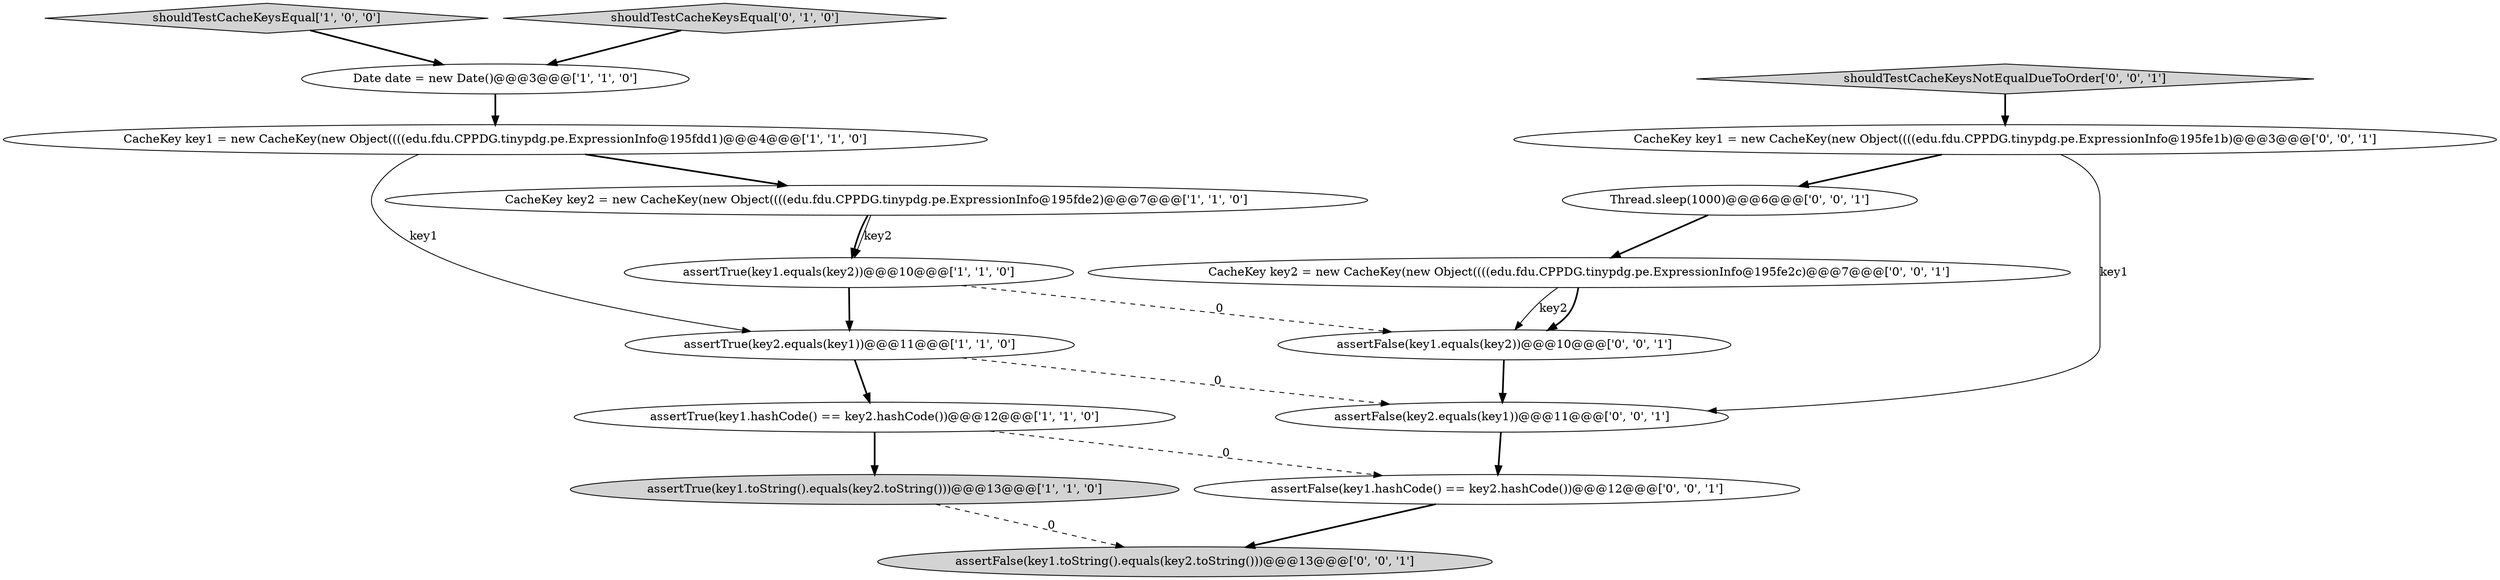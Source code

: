 digraph {
1 [style = filled, label = "assertTrue(key1.hashCode() == key2.hashCode())@@@12@@@['1', '1', '0']", fillcolor = white, shape = ellipse image = "AAA0AAABBB1BBB"];
13 [style = filled, label = "Thread.sleep(1000)@@@6@@@['0', '0', '1']", fillcolor = white, shape = ellipse image = "AAA0AAABBB3BBB"];
9 [style = filled, label = "assertFalse(key1.equals(key2))@@@10@@@['0', '0', '1']", fillcolor = white, shape = ellipse image = "AAA0AAABBB3BBB"];
7 [style = filled, label = "Date date = new Date()@@@3@@@['1', '1', '0']", fillcolor = white, shape = ellipse image = "AAA0AAABBB1BBB"];
15 [style = filled, label = "assertFalse(key1.hashCode() == key2.hashCode())@@@12@@@['0', '0', '1']", fillcolor = white, shape = ellipse image = "AAA0AAABBB3BBB"];
4 [style = filled, label = "assertTrue(key1.toString().equals(key2.toString()))@@@13@@@['1', '1', '0']", fillcolor = lightgray, shape = ellipse image = "AAA0AAABBB1BBB"];
2 [style = filled, label = "shouldTestCacheKeysEqual['1', '0', '0']", fillcolor = lightgray, shape = diamond image = "AAA0AAABBB1BBB"];
16 [style = filled, label = "CacheKey key2 = new CacheKey(new Object((((edu.fdu.CPPDG.tinypdg.pe.ExpressionInfo@195fe2c)@@@7@@@['0', '0', '1']", fillcolor = white, shape = ellipse image = "AAA0AAABBB3BBB"];
10 [style = filled, label = "shouldTestCacheKeysNotEqualDueToOrder['0', '0', '1']", fillcolor = lightgray, shape = diamond image = "AAA0AAABBB3BBB"];
12 [style = filled, label = "assertFalse(key1.toString().equals(key2.toString()))@@@13@@@['0', '0', '1']", fillcolor = lightgray, shape = ellipse image = "AAA0AAABBB3BBB"];
6 [style = filled, label = "CacheKey key1 = new CacheKey(new Object((((edu.fdu.CPPDG.tinypdg.pe.ExpressionInfo@195fdd1)@@@4@@@['1', '1', '0']", fillcolor = white, shape = ellipse image = "AAA0AAABBB1BBB"];
11 [style = filled, label = "CacheKey key1 = new CacheKey(new Object((((edu.fdu.CPPDG.tinypdg.pe.ExpressionInfo@195fe1b)@@@3@@@['0', '0', '1']", fillcolor = white, shape = ellipse image = "AAA0AAABBB3BBB"];
14 [style = filled, label = "assertFalse(key2.equals(key1))@@@11@@@['0', '0', '1']", fillcolor = white, shape = ellipse image = "AAA0AAABBB3BBB"];
3 [style = filled, label = "assertTrue(key2.equals(key1))@@@11@@@['1', '1', '0']", fillcolor = white, shape = ellipse image = "AAA0AAABBB1BBB"];
8 [style = filled, label = "shouldTestCacheKeysEqual['0', '1', '0']", fillcolor = lightgray, shape = diamond image = "AAA0AAABBB2BBB"];
0 [style = filled, label = "assertTrue(key1.equals(key2))@@@10@@@['1', '1', '0']", fillcolor = white, shape = ellipse image = "AAA0AAABBB1BBB"];
5 [style = filled, label = "CacheKey key2 = new CacheKey(new Object((((edu.fdu.CPPDG.tinypdg.pe.ExpressionInfo@195fde2)@@@7@@@['1', '1', '0']", fillcolor = white, shape = ellipse image = "AAA0AAABBB1BBB"];
0->3 [style = bold, label=""];
1->4 [style = bold, label=""];
3->1 [style = bold, label=""];
5->0 [style = solid, label="key2"];
1->15 [style = dashed, label="0"];
11->14 [style = solid, label="key1"];
13->16 [style = bold, label=""];
8->7 [style = bold, label=""];
4->12 [style = dashed, label="0"];
6->5 [style = bold, label=""];
6->3 [style = solid, label="key1"];
5->0 [style = bold, label=""];
11->13 [style = bold, label=""];
7->6 [style = bold, label=""];
9->14 [style = bold, label=""];
14->15 [style = bold, label=""];
15->12 [style = bold, label=""];
16->9 [style = solid, label="key2"];
2->7 [style = bold, label=""];
0->9 [style = dashed, label="0"];
3->14 [style = dashed, label="0"];
16->9 [style = bold, label=""];
10->11 [style = bold, label=""];
}
